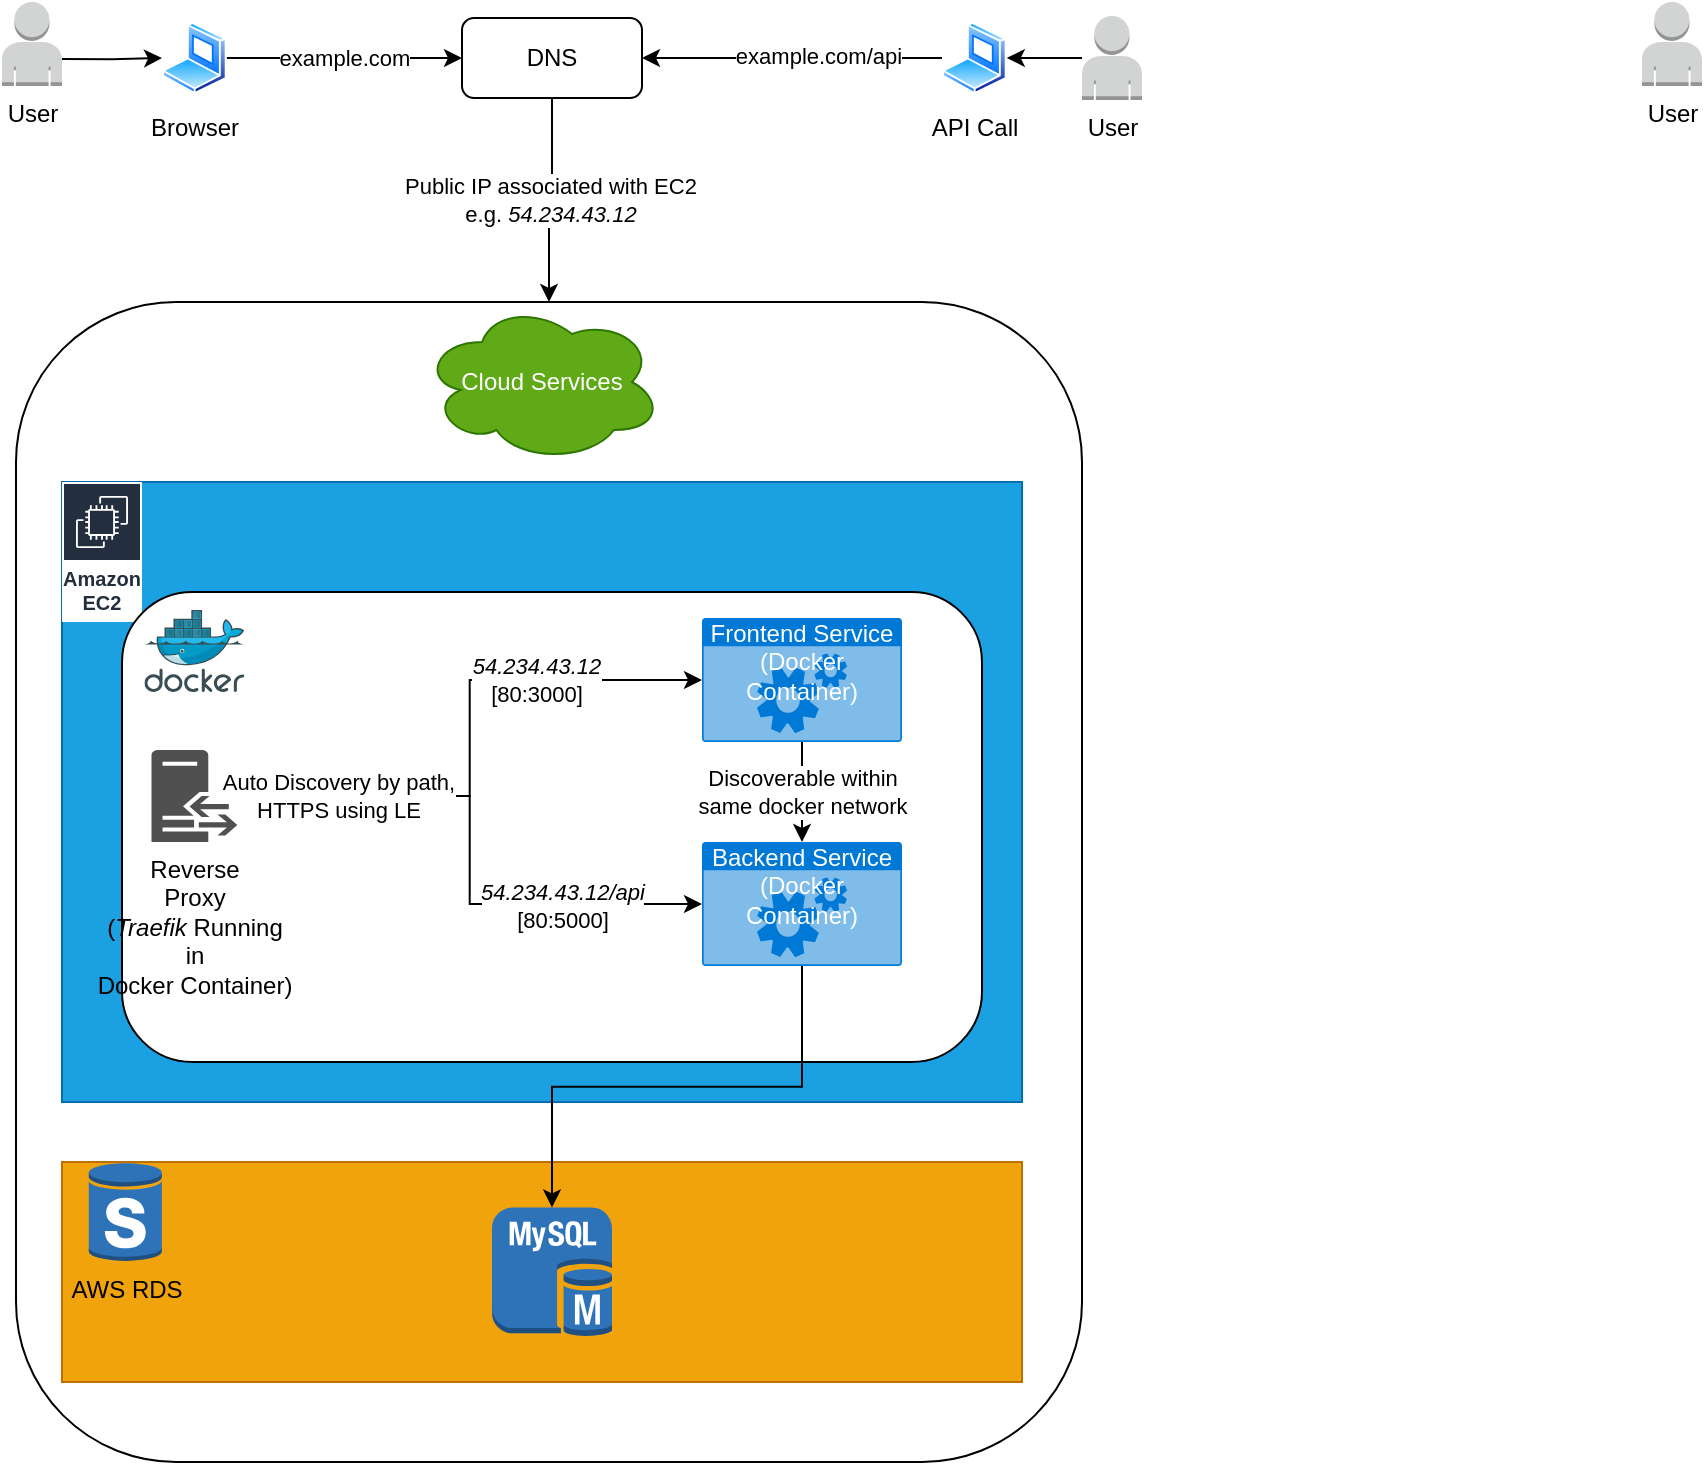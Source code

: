 <mxfile version="21.3.2" type="github">
  <diagram name="Page-1" id="goW-xutGmIgGnAvLxzgP">
    <mxGraphModel dx="875" dy="472" grid="1" gridSize="10" guides="1" tooltips="1" connect="1" arrows="1" fold="1" page="1" pageScale="1" pageWidth="1200" pageHeight="1920" background="none" math="0" shadow="0">
      <root>
        <mxCell id="0" />
        <mxCell id="1" parent="0" />
        <mxCell id="rzrdu1us9HTBLImDNAjI-4" value="" style="edgeStyle=orthogonalEdgeStyle;rounded=0;orthogonalLoop=1;jettySize=auto;html=1;exitX=1;exitY=0.68;exitDx=0;exitDy=0;exitPerimeter=0;" edge="1" parent="1" source="rzrdu1us9HTBLImDNAjI-1" target="rzrdu1us9HTBLImDNAjI-2">
          <mxGeometry relative="1" as="geometry">
            <mxPoint x="275" y="164" as="sourcePoint" />
          </mxGeometry>
        </mxCell>
        <mxCell id="rzrdu1us9HTBLImDNAjI-1" value="User" style="outlineConnect=0;dashed=0;verticalLabelPosition=bottom;verticalAlign=top;align=center;html=1;shape=mxgraph.aws3.user;fillColor=#D2D3D3;gradientColor=none;" vertex="1" parent="1">
          <mxGeometry x="140" y="120" width="30" height="42" as="geometry" />
        </mxCell>
        <mxCell id="rzrdu1us9HTBLImDNAjI-12" value="example.com" style="edgeStyle=orthogonalEdgeStyle;rounded=0;orthogonalLoop=1;jettySize=auto;html=1;" edge="1" parent="1" source="rzrdu1us9HTBLImDNAjI-2" target="rzrdu1us9HTBLImDNAjI-11">
          <mxGeometry relative="1" as="geometry" />
        </mxCell>
        <mxCell id="rzrdu1us9HTBLImDNAjI-2" value="Browser" style="image;aspect=fixed;perimeter=ellipsePerimeter;html=1;align=center;shadow=0;dashed=0;spacingTop=3;image=img/lib/active_directory/laptop_client.svg;" vertex="1" parent="1">
          <mxGeometry x="220" y="130" width="32.4" height="36" as="geometry" />
        </mxCell>
        <mxCell id="rzrdu1us9HTBLImDNAjI-6" value="" style="rounded=1;whiteSpace=wrap;html=1;" vertex="1" parent="1">
          <mxGeometry x="147" y="270" width="533" height="580" as="geometry" />
        </mxCell>
        <mxCell id="rzrdu1us9HTBLImDNAjI-11" value="DNS" style="rounded=1;whiteSpace=wrap;html=1;" vertex="1" parent="1">
          <mxGeometry x="370" y="128" width="90" height="40" as="geometry" />
        </mxCell>
        <mxCell id="rzrdu1us9HTBLImDNAjI-13" value="Public IP associated with EC2&lt;br&gt;e.g. &lt;i&gt;54.234.43.12&lt;/i&gt;" style="edgeStyle=orthogonalEdgeStyle;rounded=0;orthogonalLoop=1;jettySize=auto;html=1;entryX=0.5;entryY=0;entryDx=0;entryDy=0;" edge="1" parent="1" source="rzrdu1us9HTBLImDNAjI-11" target="rzrdu1us9HTBLImDNAjI-6">
          <mxGeometry relative="1" as="geometry">
            <mxPoint x="320" y="230" as="targetPoint" />
          </mxGeometry>
        </mxCell>
        <mxCell id="rzrdu1us9HTBLImDNAjI-16" value="" style="rounded=0;whiteSpace=wrap;html=1;fillColor=#1ba1e2;fontColor=#ffffff;strokeColor=#006EAF;" vertex="1" parent="1">
          <mxGeometry x="170" y="360" width="480" height="310" as="geometry" />
        </mxCell>
        <mxCell id="rzrdu1us9HTBLImDNAjI-7" value="Amazon EC2" style="sketch=0;outlineConnect=0;fontColor=#232F3E;gradientColor=none;strokeColor=#ffffff;fillColor=#232F3E;dashed=0;verticalLabelPosition=middle;verticalAlign=bottom;align=center;html=1;whiteSpace=wrap;fontSize=10;fontStyle=1;spacing=3;shape=mxgraph.aws4.productIcon;prIcon=mxgraph.aws4.ec2;" vertex="1" parent="1">
          <mxGeometry x="170" y="360" width="40" height="70" as="geometry" />
        </mxCell>
        <mxCell id="rzrdu1us9HTBLImDNAjI-24" value="" style="rounded=1;whiteSpace=wrap;html=1;" vertex="1" parent="1">
          <mxGeometry x="200" y="415" width="430" height="235" as="geometry" />
        </mxCell>
        <mxCell id="rzrdu1us9HTBLImDNAjI-15" value="" style="image;sketch=0;aspect=fixed;html=1;points=[];align=center;fontSize=12;image=img/lib/mscae/Docker.svg;" vertex="1" parent="1">
          <mxGeometry x="211.2" y="424" width="50" height="41" as="geometry" />
        </mxCell>
        <mxCell id="rzrdu1us9HTBLImDNAjI-36" style="edgeStyle=orthogonalEdgeStyle;rounded=0;orthogonalLoop=1;jettySize=auto;html=1;entryX=0;entryY=0.5;entryDx=0;entryDy=0;entryPerimeter=0;" edge="1" parent="1" source="rzrdu1us9HTBLImDNAjI-17" target="rzrdu1us9HTBLImDNAjI-9">
          <mxGeometry relative="1" as="geometry">
            <mxPoint x="490" y="460.0" as="targetPoint" />
          </mxGeometry>
        </mxCell>
        <mxCell id="rzrdu1us9HTBLImDNAjI-39" value="&lt;i&gt;54.234.43.12&lt;/i&gt;&lt;br&gt;[80:3000]" style="edgeLabel;html=1;align=center;verticalAlign=middle;resizable=0;points=[];" vertex="1" connectable="0" parent="rzrdu1us9HTBLImDNAjI-36">
          <mxGeometry x="0.427" relative="1" as="geometry">
            <mxPoint as="offset" />
          </mxGeometry>
        </mxCell>
        <mxCell id="rzrdu1us9HTBLImDNAjI-37" style="edgeStyle=orthogonalEdgeStyle;rounded=0;orthogonalLoop=1;jettySize=auto;html=1;entryX=0;entryY=0.5;entryDx=0;entryDy=0;entryPerimeter=0;" edge="1" parent="1" source="rzrdu1us9HTBLImDNAjI-17" target="rzrdu1us9HTBLImDNAjI-33">
          <mxGeometry relative="1" as="geometry" />
        </mxCell>
        <mxCell id="rzrdu1us9HTBLImDNAjI-38" value="Auto Discovery by path,&lt;br&gt;HTTPS using LE" style="edgeLabel;html=1;align=center;verticalAlign=middle;resizable=0;points=[];" vertex="1" connectable="0" parent="rzrdu1us9HTBLImDNAjI-37">
          <mxGeometry x="-0.776" y="1" relative="1" as="geometry">
            <mxPoint x="18" y="1" as="offset" />
          </mxGeometry>
        </mxCell>
        <mxCell id="rzrdu1us9HTBLImDNAjI-52" value="&lt;i style=&quot;border-color: var(--border-color);&quot;&gt;54.234.43.12/api&lt;/i&gt;&lt;br style=&quot;border-color: var(--border-color);&quot;&gt;[80:5000]" style="edgeLabel;html=1;align=center;verticalAlign=middle;resizable=0;points=[];" vertex="1" connectable="0" parent="rzrdu1us9HTBLImDNAjI-37">
          <mxGeometry x="0.51" y="-1" relative="1" as="geometry">
            <mxPoint as="offset" />
          </mxGeometry>
        </mxCell>
        <mxCell id="rzrdu1us9HTBLImDNAjI-17" value="Reverse&lt;br&gt;Proxy&lt;br&gt;(&lt;i&gt;Traefik &lt;/i&gt;Running&lt;br&gt;in &lt;br&gt;Docker Container)" style="sketch=0;pointerEvents=1;shadow=0;dashed=0;html=1;strokeColor=none;fillColor=#505050;labelPosition=center;verticalLabelPosition=bottom;verticalAlign=top;outlineConnect=0;align=center;shape=mxgraph.office.servers.reverse_proxy;" vertex="1" parent="1">
          <mxGeometry x="214.75" y="494" width="42.9" height="46" as="geometry" />
        </mxCell>
        <mxCell id="rzrdu1us9HTBLImDNAjI-32" value="Cloud Services" style="ellipse;shape=cloud;whiteSpace=wrap;html=1;fillColor=#60a917;fontColor=#ffffff;strokeColor=#2D7600;" vertex="1" parent="1">
          <mxGeometry x="350" y="270" width="120" height="80" as="geometry" />
        </mxCell>
        <mxCell id="rzrdu1us9HTBLImDNAjI-41" value="Discoverable within&lt;br&gt;same docker network" style="edgeStyle=orthogonalEdgeStyle;rounded=0;orthogonalLoop=1;jettySize=auto;html=1;" edge="1" parent="1" source="rzrdu1us9HTBLImDNAjI-9" target="rzrdu1us9HTBLImDNAjI-33">
          <mxGeometry relative="1" as="geometry" />
        </mxCell>
        <mxCell id="rzrdu1us9HTBLImDNAjI-9" value="Frontend Service&lt;br&gt;(Docker Container)" style="html=1;whiteSpace=wrap;strokeColor=none;fillColor=#0079D6;labelPosition=center;verticalLabelPosition=middle;verticalAlign=top;align=center;fontSize=12;outlineConnect=0;spacingTop=-6;fontColor=#FFFFFF;sketch=0;shape=mxgraph.sitemap.services;" vertex="1" parent="1">
          <mxGeometry x="490" y="428" width="100" height="62" as="geometry" />
        </mxCell>
        <mxCell id="rzrdu1us9HTBLImDNAjI-33" value="Backend Service&lt;br&gt;(Docker Container)" style="html=1;whiteSpace=wrap;strokeColor=none;fillColor=#0079D6;labelPosition=center;verticalLabelPosition=middle;verticalAlign=top;align=center;fontSize=12;outlineConnect=0;spacingTop=-6;fontColor=#FFFFFF;sketch=0;shape=mxgraph.sitemap.services;" vertex="1" parent="1">
          <mxGeometry x="490" y="540" width="100" height="62" as="geometry" />
        </mxCell>
        <mxCell id="rzrdu1us9HTBLImDNAjI-44" value="" style="rounded=0;whiteSpace=wrap;html=1;fillColor=#f0a30a;fontColor=#000000;strokeColor=#BD7000;" vertex="1" parent="1">
          <mxGeometry x="170" y="700" width="480" height="110" as="geometry" />
        </mxCell>
        <mxCell id="rzrdu1us9HTBLImDNAjI-43" value="AWS RDS" style="outlineConnect=0;dashed=0;verticalLabelPosition=bottom;verticalAlign=top;align=center;html=1;shape=mxgraph.aws3.rds_db_instance_standby_multi_az;fillColor=#2E73B8;gradientColor=none;" vertex="1" parent="1">
          <mxGeometry x="183.4" y="700" width="36.6" height="50" as="geometry" />
        </mxCell>
        <mxCell id="rzrdu1us9HTBLImDNAjI-42" value="" style="outlineConnect=0;dashed=0;verticalLabelPosition=bottom;verticalAlign=top;align=center;html=1;shape=mxgraph.aws3.mysql_db_instance;fillColor=#2E73B8;gradientColor=none;" vertex="1" parent="1">
          <mxGeometry x="385" y="722.75" width="60" height="64.5" as="geometry" />
        </mxCell>
        <mxCell id="rzrdu1us9HTBLImDNAjI-45" style="edgeStyle=orthogonalEdgeStyle;rounded=0;orthogonalLoop=1;jettySize=auto;html=1;exitX=0.5;exitY=1;exitDx=0;exitDy=0;exitPerimeter=0;" edge="1" parent="1" source="rzrdu1us9HTBLImDNAjI-33" target="rzrdu1us9HTBLImDNAjI-42">
          <mxGeometry relative="1" as="geometry" />
        </mxCell>
        <mxCell id="rzrdu1us9HTBLImDNAjI-50" value="" style="edgeStyle=orthogonalEdgeStyle;rounded=0;orthogonalLoop=1;jettySize=auto;html=1;" edge="1" parent="1" source="rzrdu1us9HTBLImDNAjI-46" target="rzrdu1us9HTBLImDNAjI-48">
          <mxGeometry relative="1" as="geometry" />
        </mxCell>
        <mxCell id="rzrdu1us9HTBLImDNAjI-46" value="User" style="outlineConnect=0;dashed=0;verticalLabelPosition=bottom;verticalAlign=top;align=center;html=1;shape=mxgraph.aws3.user;fillColor=#D2D3D3;gradientColor=none;" vertex="1" parent="1">
          <mxGeometry x="680" y="127" width="30" height="42" as="geometry" />
        </mxCell>
        <mxCell id="rzrdu1us9HTBLImDNAjI-47" value="User" style="outlineConnect=0;dashed=0;verticalLabelPosition=bottom;verticalAlign=top;align=center;html=1;shape=mxgraph.aws3.user;fillColor=#D2D3D3;gradientColor=none;" vertex="1" parent="1">
          <mxGeometry x="960" y="120" width="30" height="42" as="geometry" />
        </mxCell>
        <mxCell id="rzrdu1us9HTBLImDNAjI-49" style="edgeStyle=orthogonalEdgeStyle;rounded=0;orthogonalLoop=1;jettySize=auto;html=1;exitX=0;exitY=0.5;exitDx=0;exitDy=0;entryX=1;entryY=0.5;entryDx=0;entryDy=0;" edge="1" parent="1" source="rzrdu1us9HTBLImDNAjI-48" target="rzrdu1us9HTBLImDNAjI-11">
          <mxGeometry relative="1" as="geometry" />
        </mxCell>
        <mxCell id="rzrdu1us9HTBLImDNAjI-51" value="example.com/api" style="edgeLabel;html=1;align=center;verticalAlign=middle;resizable=0;points=[];" vertex="1" connectable="0" parent="rzrdu1us9HTBLImDNAjI-49">
          <mxGeometry x="-0.169" y="-1" relative="1" as="geometry">
            <mxPoint as="offset" />
          </mxGeometry>
        </mxCell>
        <mxCell id="rzrdu1us9HTBLImDNAjI-48" value="API Call" style="image;aspect=fixed;perimeter=ellipsePerimeter;html=1;align=center;shadow=0;dashed=0;spacingTop=3;image=img/lib/active_directory/laptop_client.svg;" vertex="1" parent="1">
          <mxGeometry x="610" y="130" width="32.4" height="36" as="geometry" />
        </mxCell>
      </root>
    </mxGraphModel>
  </diagram>
</mxfile>
